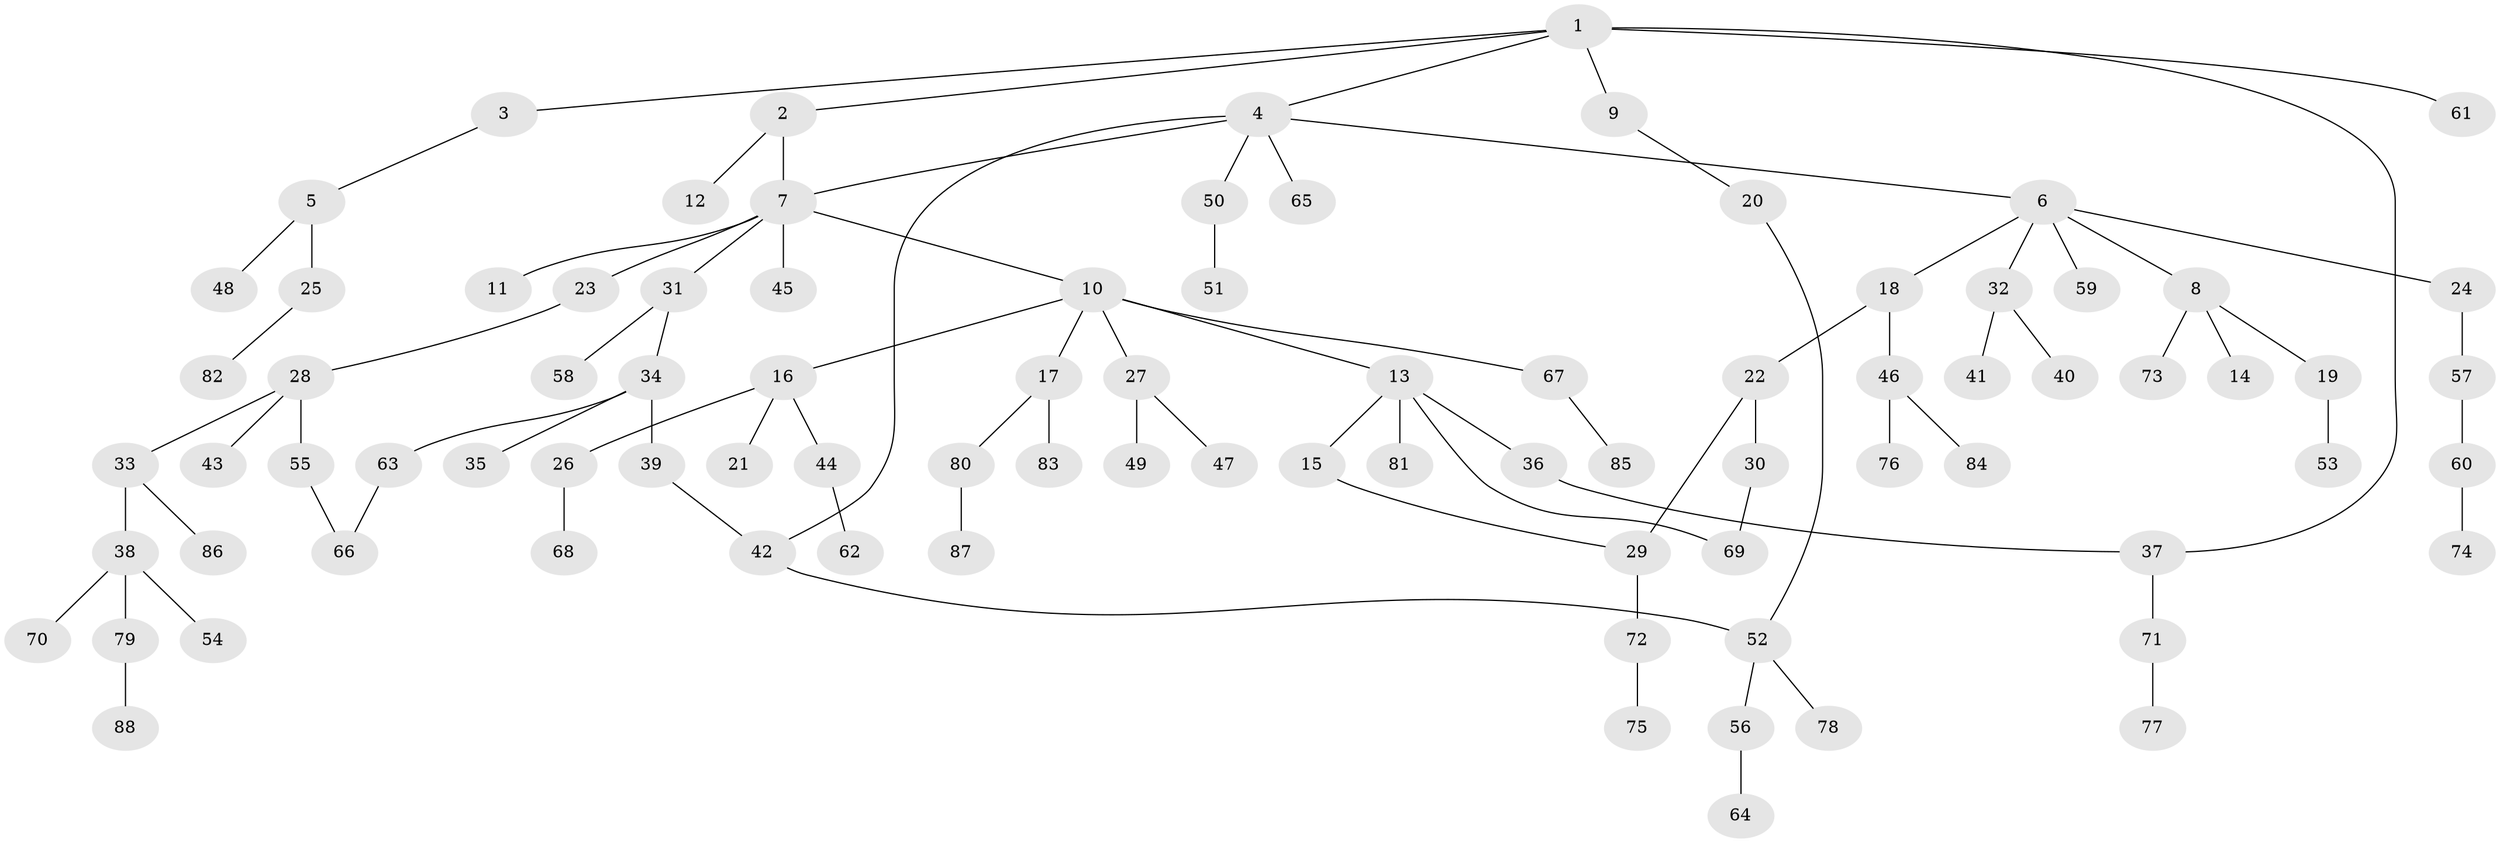 // Generated by graph-tools (version 1.1) at 2025/42/03/09/25 04:42:55]
// undirected, 88 vertices, 94 edges
graph export_dot {
graph [start="1"]
  node [color=gray90,style=filled];
  1;
  2;
  3;
  4;
  5;
  6;
  7;
  8;
  9;
  10;
  11;
  12;
  13;
  14;
  15;
  16;
  17;
  18;
  19;
  20;
  21;
  22;
  23;
  24;
  25;
  26;
  27;
  28;
  29;
  30;
  31;
  32;
  33;
  34;
  35;
  36;
  37;
  38;
  39;
  40;
  41;
  42;
  43;
  44;
  45;
  46;
  47;
  48;
  49;
  50;
  51;
  52;
  53;
  54;
  55;
  56;
  57;
  58;
  59;
  60;
  61;
  62;
  63;
  64;
  65;
  66;
  67;
  68;
  69;
  70;
  71;
  72;
  73;
  74;
  75;
  76;
  77;
  78;
  79;
  80;
  81;
  82;
  83;
  84;
  85;
  86;
  87;
  88;
  1 -- 2;
  1 -- 3;
  1 -- 4;
  1 -- 9;
  1 -- 61;
  1 -- 37;
  2 -- 12;
  2 -- 7;
  3 -- 5;
  4 -- 6;
  4 -- 7;
  4 -- 50;
  4 -- 65;
  4 -- 42;
  5 -- 25;
  5 -- 48;
  6 -- 8;
  6 -- 18;
  6 -- 24;
  6 -- 32;
  6 -- 59;
  7 -- 10;
  7 -- 11;
  7 -- 23;
  7 -- 31;
  7 -- 45;
  8 -- 14;
  8 -- 19;
  8 -- 73;
  9 -- 20;
  10 -- 13;
  10 -- 16;
  10 -- 17;
  10 -- 27;
  10 -- 67;
  13 -- 15;
  13 -- 36;
  13 -- 81;
  13 -- 69;
  15 -- 29;
  16 -- 21;
  16 -- 26;
  16 -- 44;
  17 -- 80;
  17 -- 83;
  18 -- 22;
  18 -- 46;
  19 -- 53;
  20 -- 52;
  22 -- 29;
  22 -- 30;
  23 -- 28;
  24 -- 57;
  25 -- 82;
  26 -- 68;
  27 -- 47;
  27 -- 49;
  28 -- 33;
  28 -- 43;
  28 -- 55;
  29 -- 72;
  30 -- 69;
  31 -- 34;
  31 -- 58;
  32 -- 40;
  32 -- 41;
  33 -- 38;
  33 -- 86;
  34 -- 35;
  34 -- 39;
  34 -- 63;
  36 -- 37;
  37 -- 71;
  38 -- 54;
  38 -- 70;
  38 -- 79;
  39 -- 42;
  42 -- 52;
  44 -- 62;
  46 -- 76;
  46 -- 84;
  50 -- 51;
  52 -- 56;
  52 -- 78;
  55 -- 66;
  56 -- 64;
  57 -- 60;
  60 -- 74;
  63 -- 66;
  67 -- 85;
  71 -- 77;
  72 -- 75;
  79 -- 88;
  80 -- 87;
}
